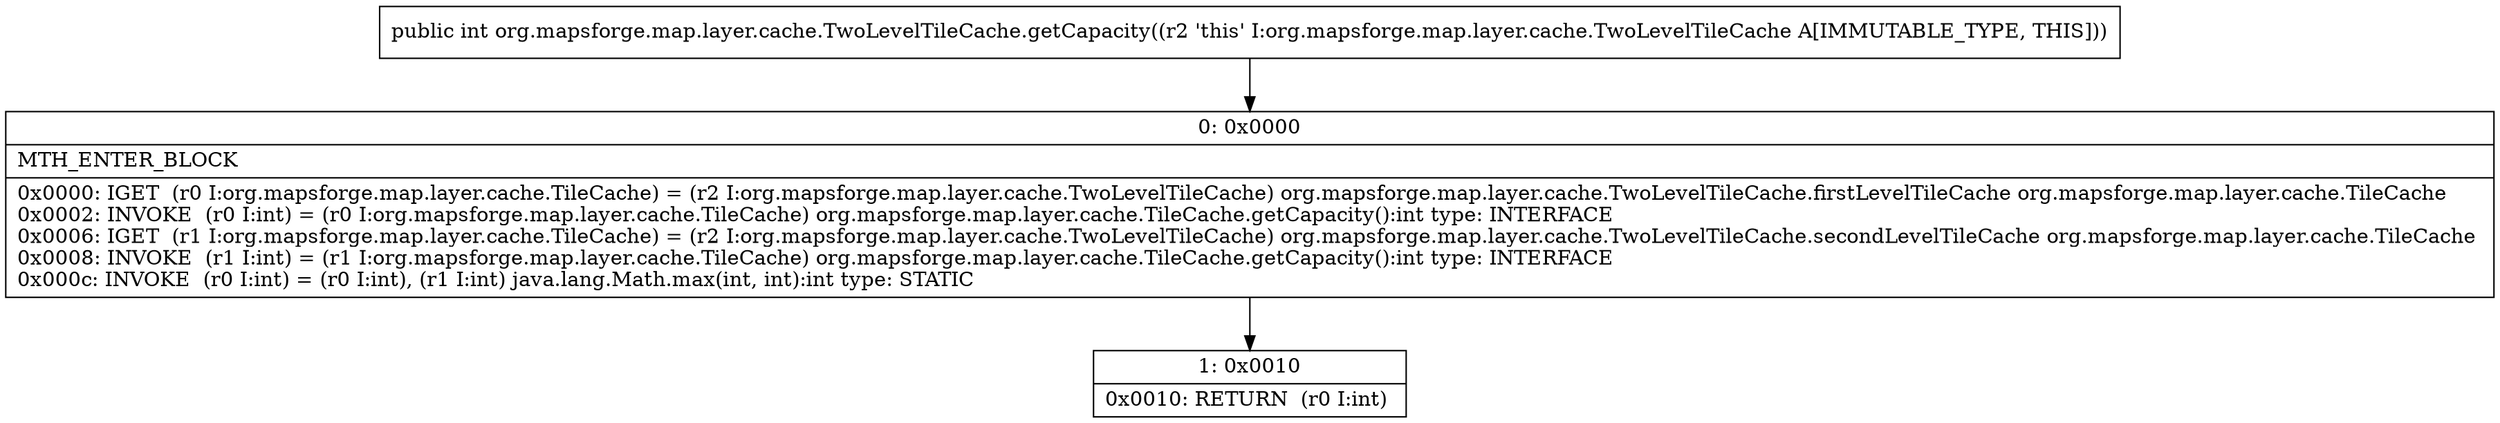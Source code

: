 digraph "CFG fororg.mapsforge.map.layer.cache.TwoLevelTileCache.getCapacity()I" {
Node_0 [shape=record,label="{0\:\ 0x0000|MTH_ENTER_BLOCK\l|0x0000: IGET  (r0 I:org.mapsforge.map.layer.cache.TileCache) = (r2 I:org.mapsforge.map.layer.cache.TwoLevelTileCache) org.mapsforge.map.layer.cache.TwoLevelTileCache.firstLevelTileCache org.mapsforge.map.layer.cache.TileCache \l0x0002: INVOKE  (r0 I:int) = (r0 I:org.mapsforge.map.layer.cache.TileCache) org.mapsforge.map.layer.cache.TileCache.getCapacity():int type: INTERFACE \l0x0006: IGET  (r1 I:org.mapsforge.map.layer.cache.TileCache) = (r2 I:org.mapsforge.map.layer.cache.TwoLevelTileCache) org.mapsforge.map.layer.cache.TwoLevelTileCache.secondLevelTileCache org.mapsforge.map.layer.cache.TileCache \l0x0008: INVOKE  (r1 I:int) = (r1 I:org.mapsforge.map.layer.cache.TileCache) org.mapsforge.map.layer.cache.TileCache.getCapacity():int type: INTERFACE \l0x000c: INVOKE  (r0 I:int) = (r0 I:int), (r1 I:int) java.lang.Math.max(int, int):int type: STATIC \l}"];
Node_1 [shape=record,label="{1\:\ 0x0010|0x0010: RETURN  (r0 I:int) \l}"];
MethodNode[shape=record,label="{public int org.mapsforge.map.layer.cache.TwoLevelTileCache.getCapacity((r2 'this' I:org.mapsforge.map.layer.cache.TwoLevelTileCache A[IMMUTABLE_TYPE, THIS])) }"];
MethodNode -> Node_0;
Node_0 -> Node_1;
}

